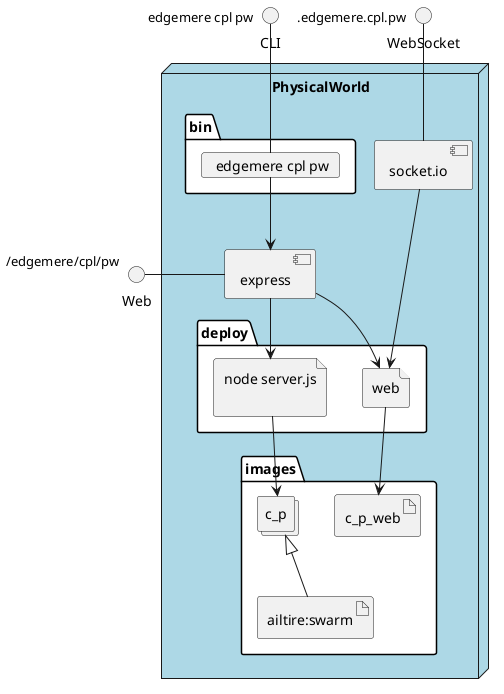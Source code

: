 @startuml
  interface CLI
  interface Web
  interface WebSocket
node "PhysicalWorld" #lightblue {
  component express as REST
  component socket.io as socket
  folder bin #ffffff {
    card " edgemere cpl pw" as binName
  }
  binName --> REST

  folder deploy #ffffff {
      file "node server.js\n" as c_p_container
      REST --> c_p_container

  
    file "web" as web_container
    REST --> web_container
    socket ---> web_container
  
  }
  folder images #ffffff {
    collections "c_p" as c_pimage
    artifact "ailtire:swarm" as ailtireswarm
    c_pimage <|-- ailtireswarm
    c_p_container --> c_pimage

  
      artifact "c_p_web" as c_p_web
      web_container --> c_p_web
    
  }
}
CLI " edgemere cpl pw" -- binName
Web "/edgemere/cpl/pw" - REST
WebSocket ".edgemere.cpl.pw" -- socket

@enduml
